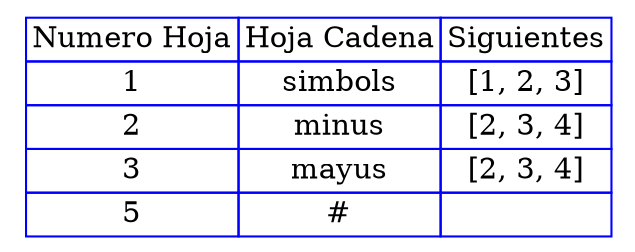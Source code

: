 digraph {

  tbl [

    shape=plaintext
    label=<
      <table border='0' cellborder='1' color='blue' cellspacing='0'>
        <tr><td>Numero Hoja</td><td>Hoja Cadena</td><td>Siguientes</td></tr><tr><td>1</td><td>simbols</td><td>[1, 2, 3]</td></tr><tr><td>2</td><td>minus</td><td>[2, 3, 4]</td></tr><tr><td>3</td><td>mayus</td><td>[2, 3, 4]</td></tr><tr><td>5</td><td>#</td><td></td></tr>

      </table>

    >];

}
